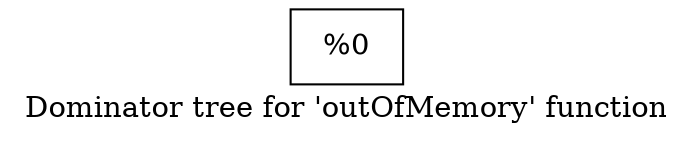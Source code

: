 digraph "Dominator tree for 'outOfMemory' function" {
	label="Dominator tree for 'outOfMemory' function";

	Node0x1e84290 [shape=record,label="{%0}"];
}

